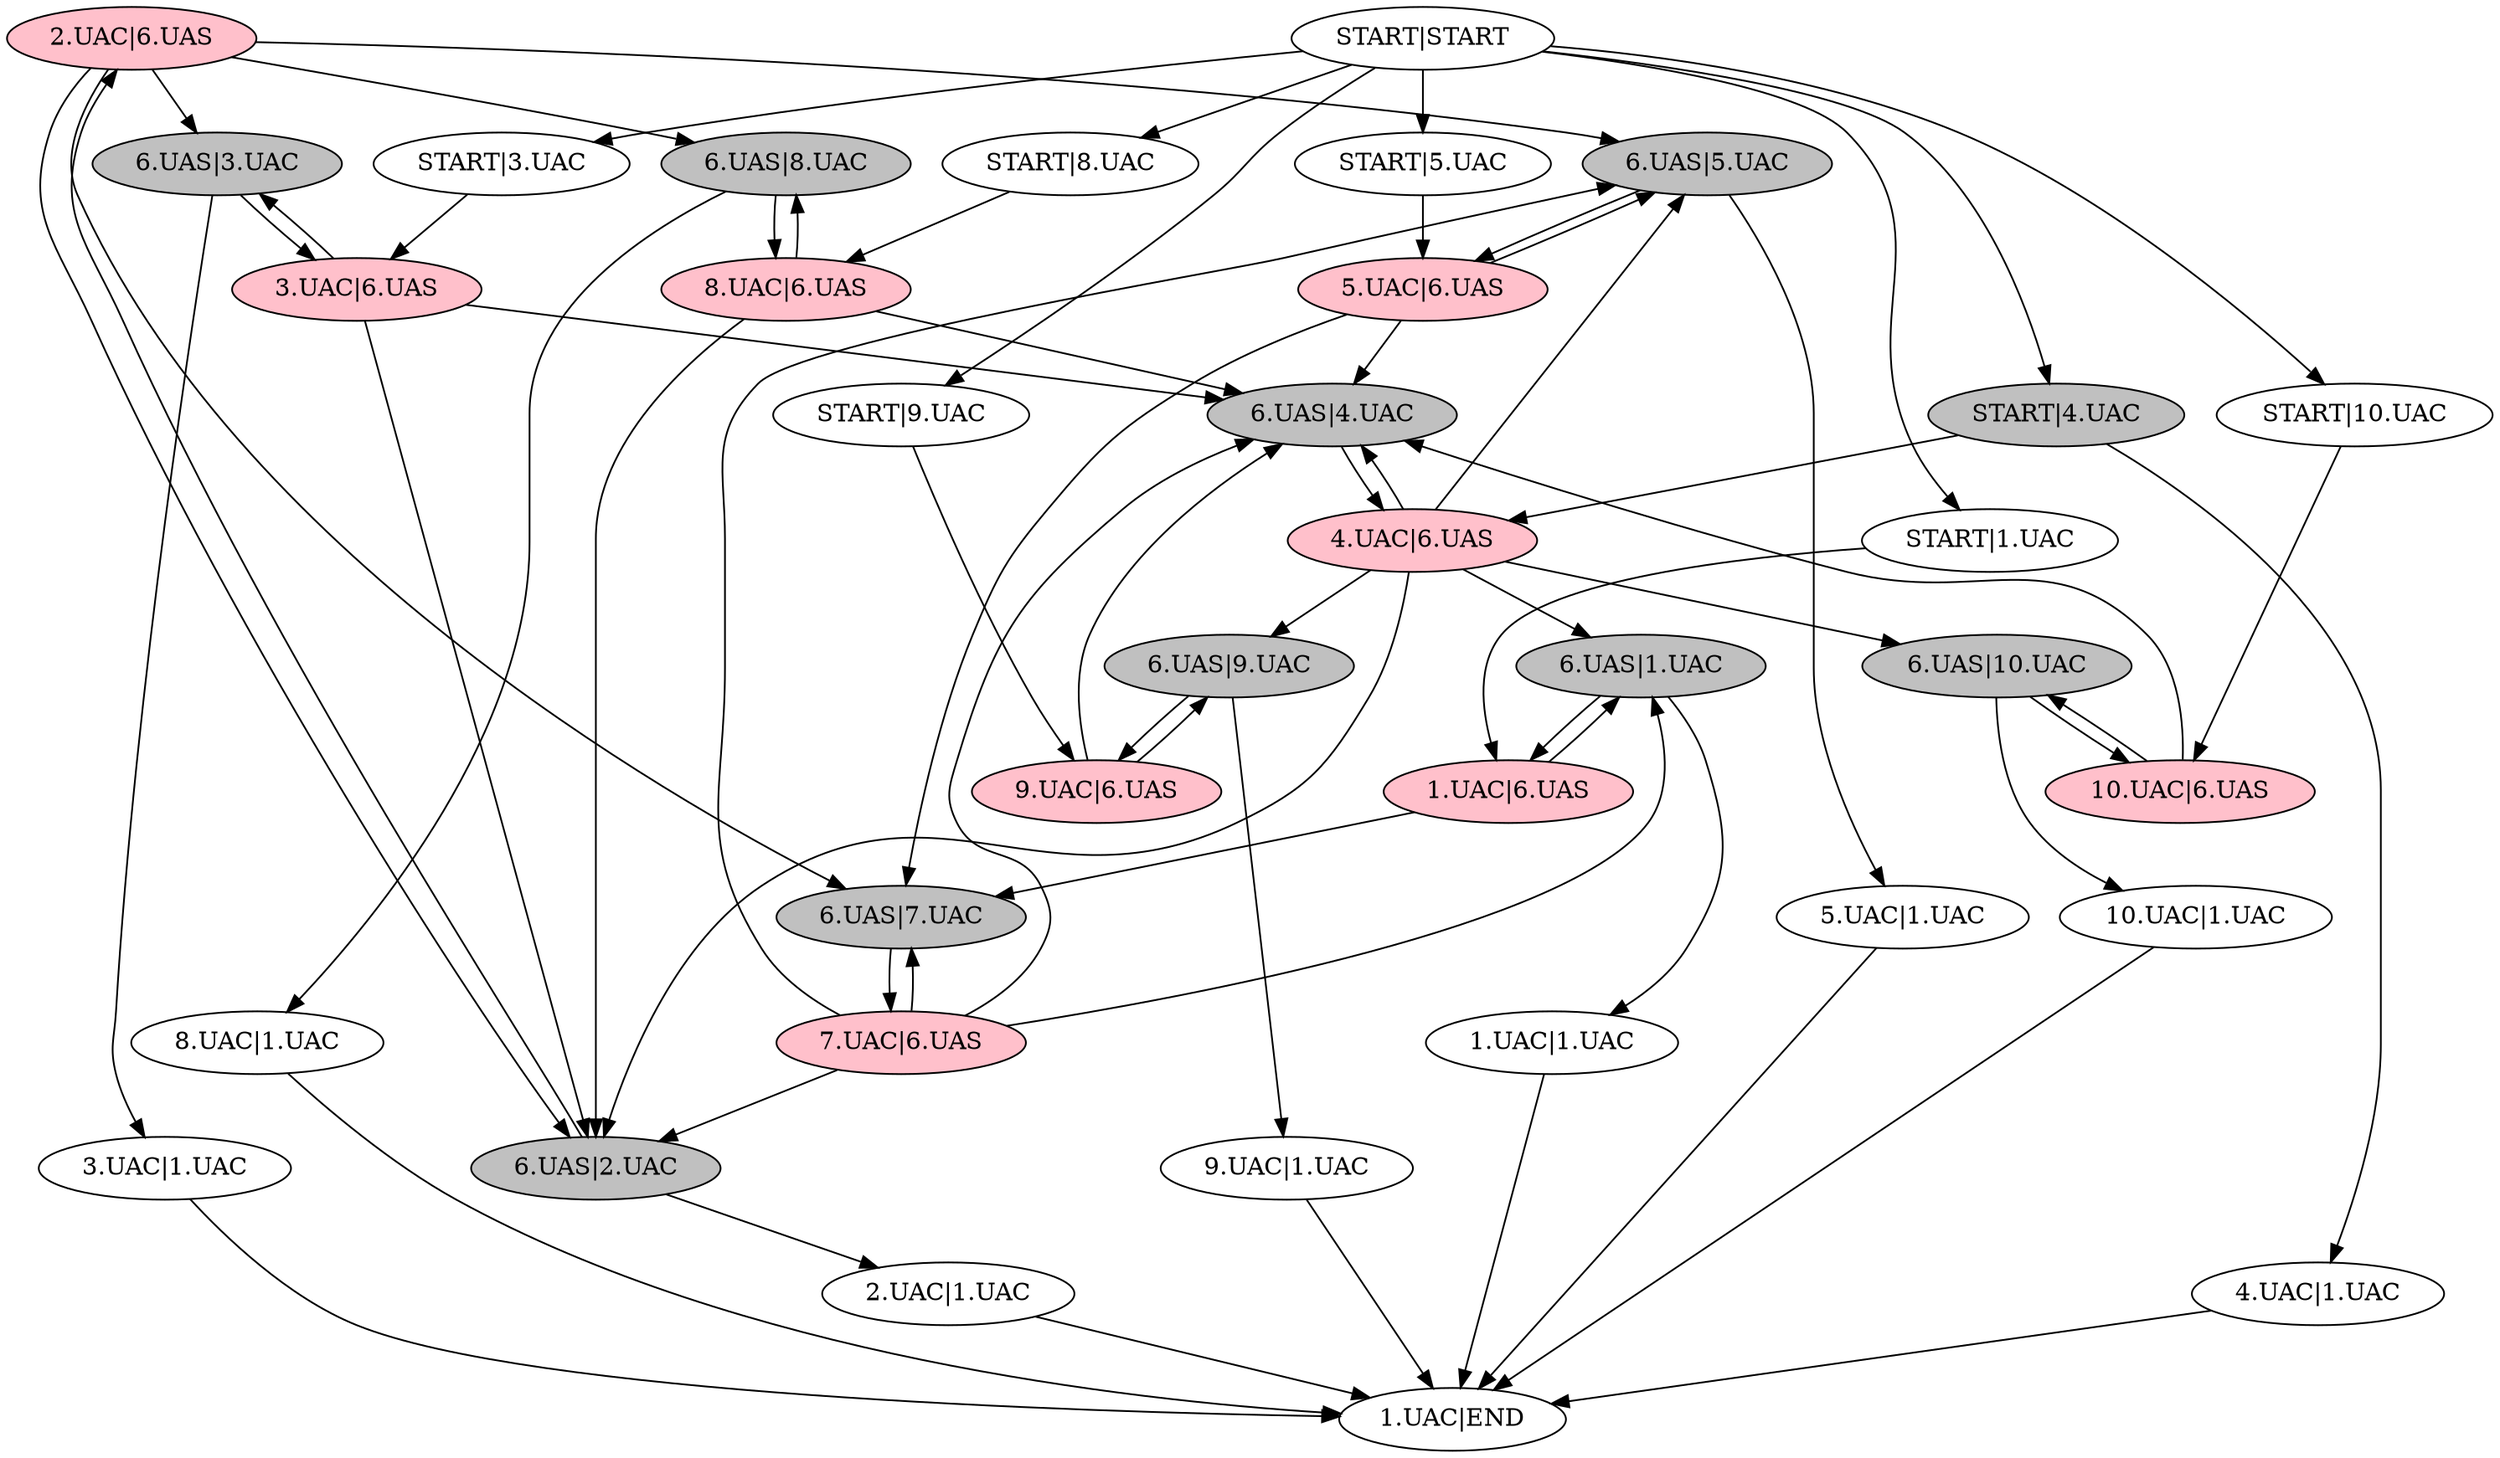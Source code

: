 strict digraph  {
	"2.UAC|6.UAS"	 [fillcolor=pink,
		style=filled];
	"6.UAS|5.UAC"	 [fillcolor=grey,
		style=filled];
	"2.UAC|6.UAS" -> "6.UAS|5.UAC";
	"6.UAS|3.UAC"	 [fillcolor=grey,
		style=filled];
	"2.UAC|6.UAS" -> "6.UAS|3.UAC";
	"6.UAS|2.UAC"	 [fillcolor=grey,
		style=filled];
	"2.UAC|6.UAS" -> "6.UAS|2.UAC";
	"6.UAS|8.UAC"	 [fillcolor=grey,
		style=filled];
	"2.UAC|6.UAS" -> "6.UAS|8.UAC";
	"6.UAS|7.UAC"	 [fillcolor=grey,
		style=filled];
	"2.UAC|6.UAS" -> "6.UAS|7.UAC";
	"2.UAC|1.UAC" -> "1.UAC|END";
	"6.UAS|4.UAC"	 [fillcolor=grey,
		style=filled];
	"4.UAC|6.UAS"	 [fillcolor=pink,
		style=filled];
	"6.UAS|4.UAC" -> "4.UAC|6.UAS";
	"10.UAC|6.UAS"	 [fillcolor=pink,
		style=filled];
	"START|10.UAC" -> "10.UAC|6.UAS";
	"10.UAC|6.UAS" -> "6.UAS|4.UAC";
	"6.UAS|10.UAC"	 [fillcolor=grey,
		style=filled];
	"10.UAC|6.UAS" -> "6.UAS|10.UAC";
	"5.UAC|1.UAC" -> "1.UAC|END";
	"START|4.UAC"	 [fillcolor=grey,
		style=filled];
	"START|4.UAC" -> "4.UAC|6.UAS";
	"START|4.UAC" -> "4.UAC|1.UAC";
	"6.UAS|9.UAC"	 [fillcolor=grey,
		style=filled];
	"9.UAC|6.UAS"	 [fillcolor=pink,
		style=filled];
	"6.UAS|9.UAC" -> "9.UAC|6.UAS";
	"6.UAS|9.UAC" -> "9.UAC|1.UAC";
	"9.UAC|6.UAS" -> "6.UAS|4.UAC";
	"9.UAC|6.UAS" -> "6.UAS|9.UAC";
	"6.UAS|3.UAC" -> "3.UAC|1.UAC";
	"3.UAC|6.UAS"	 [fillcolor=pink,
		style=filled];
	"6.UAS|3.UAC" -> "3.UAC|6.UAS";
	"8.UAC|6.UAS"	 [fillcolor=pink,
		style=filled];
	"6.UAS|8.UAC" -> "8.UAC|6.UAS";
	"6.UAS|8.UAC" -> "8.UAC|1.UAC";
	"4.UAC|6.UAS" -> "6.UAS|10.UAC";
	"6.UAS|1.UAC"	 [fillcolor=grey,
		style=filled];
	"4.UAC|6.UAS" -> "6.UAS|1.UAC";
	"4.UAC|6.UAS" -> "6.UAS|5.UAC";
	"4.UAC|6.UAS" -> "6.UAS|4.UAC";
	"4.UAC|6.UAS" -> "6.UAS|2.UAC";
	"4.UAC|6.UAS" -> "6.UAS|9.UAC";
	"7.UAC|6.UAS"	 [fillcolor=pink,
		style=filled];
	"7.UAC|6.UAS" -> "6.UAS|5.UAC";
	"7.UAC|6.UAS" -> "6.UAS|4.UAC";
	"7.UAC|6.UAS" -> "6.UAS|2.UAC";
	"7.UAC|6.UAS" -> "6.UAS|1.UAC";
	"7.UAC|6.UAS" -> "6.UAS|7.UAC";
	"5.UAC|6.UAS"	 [fillcolor=pink,
		style=filled];
	"START|5.UAC" -> "5.UAC|6.UAS";
	"START|8.UAC" -> "8.UAC|6.UAS";
	"START|3.UAC" -> "3.UAC|6.UAS";
	"1.UAC|6.UAS"	 [fillcolor=pink,
		style=filled];
	"START|1.UAC" -> "1.UAC|6.UAS";
	"4.UAC|1.UAC" -> "1.UAC|END";
	"6.UAS|10.UAC" -> "10.UAC|6.UAS";
	"6.UAS|10.UAC" -> "10.UAC|1.UAC";
	"5.UAC|6.UAS" -> "6.UAS|5.UAC";
	"5.UAC|6.UAS" -> "6.UAS|4.UAC";
	"5.UAC|6.UAS" -> "6.UAS|7.UAC";
	"1.UAC|1.UAC" -> "1.UAC|END";
	"6.UAS|7.UAC" -> "7.UAC|6.UAS";
	"1.UAC|6.UAS" -> "6.UAS|1.UAC";
	"1.UAC|6.UAS" -> "6.UAS|7.UAC";
	"9.UAC|1.UAC" -> "1.UAC|END";
	"START|START" -> "START|9.UAC";
	"START|START" -> "START|10.UAC";
	"START|START" -> "START|4.UAC";
	"START|START" -> "START|5.UAC";
	"START|START" -> "START|8.UAC";
	"START|START" -> "START|3.UAC";
	"START|START" -> "START|1.UAC";
	"8.UAC|6.UAS" -> "6.UAS|4.UAC";
	"8.UAC|6.UAS" -> "6.UAS|2.UAC";
	"8.UAC|6.UAS" -> "6.UAS|8.UAC";
	"6.UAS|1.UAC" -> "1.UAC|6.UAS";
	"6.UAS|1.UAC" -> "1.UAC|1.UAC";
	"START|9.UAC" -> "9.UAC|6.UAS";
	"10.UAC|1.UAC" -> "1.UAC|END";
	"6.UAS|5.UAC" -> "5.UAC|6.UAS";
	"6.UAS|5.UAC" -> "5.UAC|1.UAC";
	"8.UAC|1.UAC" -> "1.UAC|END";
	"3.UAC|1.UAC" -> "1.UAC|END";
	"6.UAS|2.UAC" -> "2.UAC|1.UAC";
	"6.UAS|2.UAC" -> "2.UAC|6.UAS";
	"3.UAC|6.UAS" -> "6.UAS|4.UAC";
	"3.UAC|6.UAS" -> "6.UAS|3.UAC";
	"3.UAC|6.UAS" -> "6.UAS|2.UAC";
}
